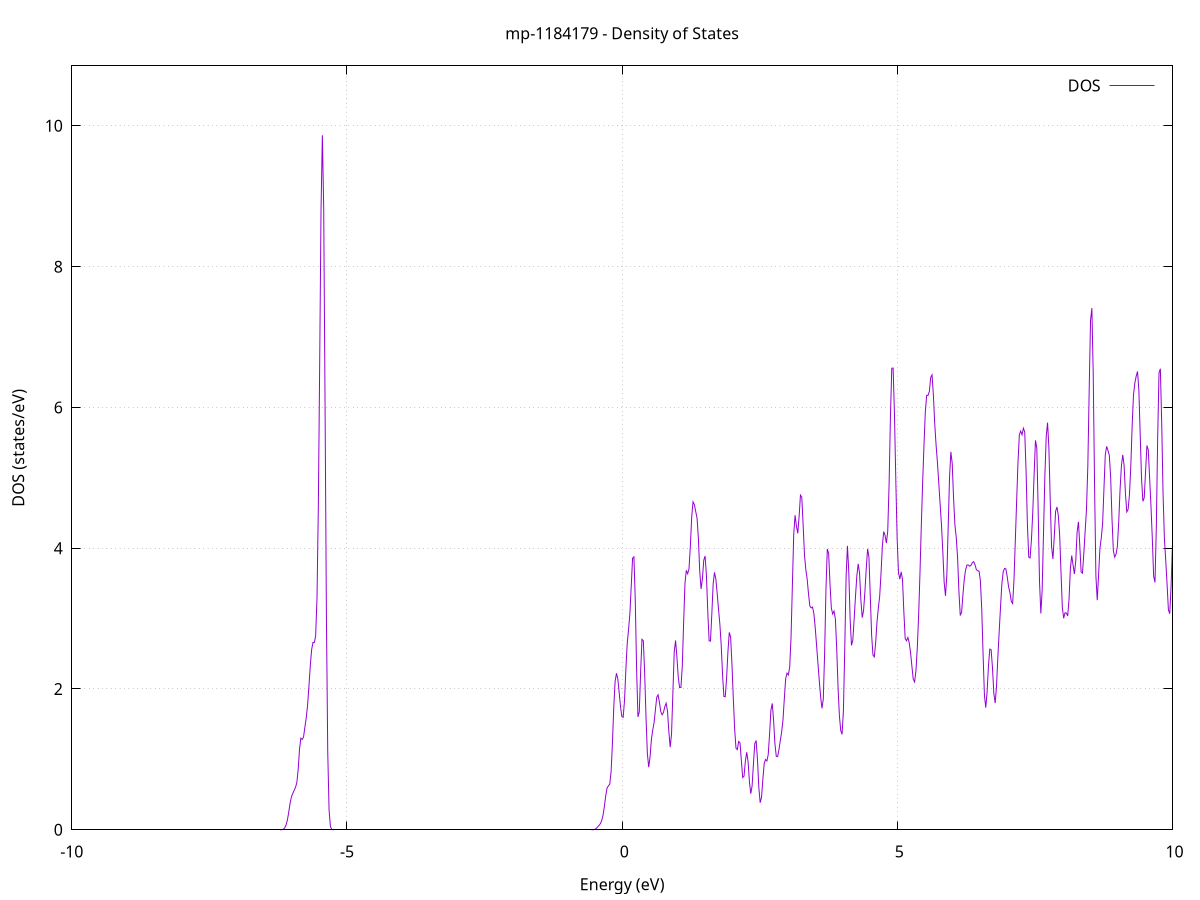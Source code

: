 set title 'mp-1184179 - Density of States'
set xlabel 'Energy (eV)'
set ylabel 'DOS (states/eV)'
set grid
set xrange [-10:10]
set yrange [0:10.852]
set xzeroaxis lt -1
set terminal png size 800,600
set output 'mp-1184179_dos_gnuplot.png'
plot '-' using 1:2 with lines title 'DOS'
-22.821000 0.000000
-22.796600 0.000000
-22.772200 0.000000
-22.747800 0.000000
-22.723400 0.000000
-22.699000 0.000000
-22.674600 0.000000
-22.650200 0.000000
-22.625800 0.000000
-22.601400 0.000000
-22.577000 0.000000
-22.552600 0.000000
-22.528200 0.000000
-22.503800 0.000000
-22.479400 0.000000
-22.455000 0.000000
-22.430600 0.000000
-22.406200 0.000000
-22.381800 0.000000
-22.357400 0.000000
-22.333000 0.000000
-22.308600 0.000000
-22.284200 0.000000
-22.259800 0.000000
-22.235400 0.000000
-22.211000 0.000000
-22.186600 0.000000
-22.162200 0.000000
-22.137800 0.000000
-22.113400 0.000000
-22.089000 0.000000
-22.064500 0.000000
-22.040100 0.000000
-22.015700 0.000000
-21.991300 0.000000
-21.966900 0.000000
-21.942500 0.000000
-21.918100 0.000000
-21.893700 0.000000
-21.869300 0.000000
-21.844900 0.000000
-21.820500 0.000000
-21.796100 0.000000
-21.771700 0.000000
-21.747300 0.000000
-21.722900 0.000000
-21.698500 0.000000
-21.674100 0.000000
-21.649700 0.000000
-21.625300 0.000000
-21.600900 0.000000
-21.576500 0.000000
-21.552100 0.000000
-21.527700 0.000000
-21.503300 0.000000
-21.478900 0.000000
-21.454500 0.000000
-21.430100 0.000000
-21.405700 0.000000
-21.381300 0.000000
-21.356900 0.000000
-21.332500 0.000000
-21.308100 0.000000
-21.283700 0.000000
-21.259300 0.000000
-21.234900 0.000000
-21.210500 0.000000
-21.186100 0.000000
-21.161700 0.000000
-21.137300 0.000000
-21.112900 0.000000
-21.088500 0.000000
-21.064100 0.000000
-21.039700 0.000000
-21.015300 0.000000
-20.990900 0.000000
-20.966500 0.000000
-20.942100 0.000000
-20.917700 0.000000
-20.893300 0.000000
-20.868900 0.000000
-20.844500 0.000000
-20.820100 0.000000
-20.795700 0.000000
-20.771300 0.000000
-20.746900 0.000000
-20.722500 0.000300
-20.698100 0.003900
-20.673700 0.029100
-20.649300 0.146400
-20.624900 0.503700
-20.600500 1.213300
-20.576100 2.161000
-20.551700 3.165900
-20.527300 4.357500
-20.502900 5.949800
-20.478500 7.761200
-20.454100 9.505300
-20.429600 11.156000
-20.405200 12.375500
-20.380800 12.670900
-20.356400 12.934800
-20.332000 15.003800
-20.307600 18.942700
-20.283200 22.406500
-20.258800 23.229900
-20.234400 21.661900
-20.210000 19.707700
-20.185600 18.619100
-20.161200 17.726000
-20.136800 16.217100
-20.112400 14.759000
-20.088000 14.564400
-20.063600 15.829100
-20.039200 17.670700
-20.014800 19.335300
-19.990400 20.644700
-19.966000 21.416700
-19.941600 21.435400
-19.917200 21.100400
-19.892800 21.215400
-19.868400 21.881100
-19.844000 22.118300
-19.819600 20.826000
-19.795200 18.554200
-19.770800 17.103200
-19.746400 16.816000
-19.722000 16.489300
-19.697600 15.618900
-19.673200 14.689600
-19.648800 13.869100
-19.624400 12.805400
-19.600000 11.311900
-19.575600 9.799400
-19.551200 9.186400
-19.526800 10.028200
-19.502400 11.653100
-19.478000 12.559600
-19.453600 11.947400
-19.429200 10.136900
-19.404800 7.506400
-19.380400 4.500100
-19.356000 2.023300
-19.331600 0.648400
-19.307200 0.143500
-19.282800 0.021400
-19.258400 0.002100
-19.234000 0.000100
-19.209600 0.000000
-19.185200 0.000000
-19.160800 0.000000
-19.136400 0.000000
-19.112000 0.000000
-19.087600 0.000000
-19.063200 0.000000
-19.038800 0.000000
-19.014400 0.000000
-18.990000 0.000000
-18.965600 0.000000
-18.941200 0.000000
-18.916800 0.000000
-18.892400 0.000000
-18.868000 0.000000
-18.843600 0.000000
-18.819200 0.000000
-18.794700 0.000000
-18.770300 0.000000
-18.745900 0.000000
-18.721500 0.000000
-18.697100 0.000000
-18.672700 0.000000
-18.648300 0.000000
-18.623900 0.000000
-18.599500 0.000000
-18.575100 0.000000
-18.550700 0.000000
-18.526300 0.000000
-18.501900 0.000000
-18.477500 0.000000
-18.453100 0.000000
-18.428700 0.000000
-18.404300 0.000000
-18.379900 0.000000
-18.355500 0.000000
-18.331100 0.000000
-18.306700 0.000000
-18.282300 0.000000
-18.257900 0.000000
-18.233500 0.000000
-18.209100 0.000000
-18.184700 0.000000
-18.160300 0.000000
-18.135900 0.000000
-18.111500 0.000000
-18.087100 0.000000
-18.062700 0.000000
-18.038300 0.000000
-18.013900 0.000000
-17.989500 0.000000
-17.965100 0.000000
-17.940700 0.000000
-17.916300 0.000000
-17.891900 0.000000
-17.867500 0.000000
-17.843100 0.000000
-17.818700 0.000000
-17.794300 0.000000
-17.769900 0.000000
-17.745500 0.000000
-17.721100 0.000000
-17.696700 0.000000
-17.672300 0.000000
-17.647900 0.000000
-17.623500 0.000000
-17.599100 0.000000
-17.574700 0.000000
-17.550300 0.000000
-17.525900 0.000000
-17.501500 0.000000
-17.477100 0.000000
-17.452700 0.000000
-17.428300 0.000000
-17.403900 0.000000
-17.379500 0.000000
-17.355100 0.000000
-17.330700 0.000000
-17.306300 0.000000
-17.281900 0.000000
-17.257500 0.000000
-17.233100 0.000000
-17.208700 0.000000
-17.184300 0.000000
-17.159800 0.000000
-17.135400 0.000000
-17.111000 0.000000
-17.086600 0.000000
-17.062200 0.000000
-17.037800 0.000000
-17.013400 0.000000
-16.989000 0.000000
-16.964600 0.000000
-16.940200 0.000000
-16.915800 0.000000
-16.891400 0.000000
-16.867000 0.000000
-16.842600 0.000000
-16.818200 0.000000
-16.793800 0.000000
-16.769400 0.000000
-16.745000 0.000000
-16.720600 0.000000
-16.696200 0.000000
-16.671800 0.000000
-16.647400 0.000000
-16.623000 0.000000
-16.598600 0.000000
-16.574200 0.000000
-16.549800 0.000000
-16.525400 0.000000
-16.501000 0.000000
-16.476600 0.000000
-16.452200 0.000000
-16.427800 0.000000
-16.403400 0.000000
-16.379000 0.000000
-16.354600 0.000000
-16.330200 0.000000
-16.305800 0.000000
-16.281400 0.000000
-16.257000 0.000000
-16.232600 0.000000
-16.208200 0.000000
-16.183800 0.000000
-16.159400 0.000000
-16.135000 0.000000
-16.110600 0.000000
-16.086200 0.000000
-16.061800 0.000000
-16.037400 0.000000
-16.013000 0.000000
-15.988600 0.000000
-15.964200 0.000000
-15.939800 0.000000
-15.915400 0.000000
-15.891000 0.000000
-15.866600 0.000000
-15.842200 0.000000
-15.817800 0.000000
-15.793400 0.000000
-15.769000 0.000000
-15.744600 0.000000
-15.720200 0.000000
-15.695800 0.000000
-15.671400 0.000000
-15.647000 0.000000
-15.622600 0.000000
-15.598200 0.000000
-15.573800 0.000000
-15.549400 0.000000
-15.525000 0.000000
-15.500500 0.000000
-15.476100 0.000000
-15.451700 0.000000
-15.427300 0.000000
-15.402900 0.000000
-15.378500 0.000000
-15.354100 0.000000
-15.329700 0.000000
-15.305300 0.000000
-15.280900 0.000000
-15.256500 0.000000
-15.232100 0.000000
-15.207700 0.000000
-15.183300 0.000000
-15.158900 0.000000
-15.134500 0.000000
-15.110100 0.000000
-15.085700 0.000000
-15.061300 0.000000
-15.036900 0.000000
-15.012500 0.000000
-14.988100 0.000000
-14.963700 0.000000
-14.939300 0.000000
-14.914900 0.000000
-14.890500 0.000000
-14.866100 0.000000
-14.841700 0.000000
-14.817300 0.000000
-14.792900 0.000000
-14.768500 0.000000
-14.744100 0.000000
-14.719700 0.000000
-14.695300 0.000000
-14.670900 0.000000
-14.646500 0.000000
-14.622100 0.000000
-14.597700 0.000000
-14.573300 0.000000
-14.548900 0.000000
-14.524500 0.000000
-14.500100 0.000000
-14.475700 0.000000
-14.451300 0.000000
-14.426900 0.000000
-14.402500 0.000000
-14.378100 0.000000
-14.353700 0.000000
-14.329300 0.000000
-14.304900 0.000000
-14.280500 0.000000
-14.256100 0.000000
-14.231700 0.000000
-14.207300 0.000000
-14.182900 0.000000
-14.158500 0.000000
-14.134100 0.000000
-14.109700 0.000000
-14.085300 0.000000
-14.060900 0.000000
-14.036500 0.000000
-14.012100 0.000000
-13.987700 0.000000
-13.963300 0.000000
-13.938900 0.000000
-13.914500 0.000000
-13.890100 0.000000
-13.865600 0.000000
-13.841200 0.000000
-13.816800 0.000000
-13.792400 0.000000
-13.768000 0.000000
-13.743600 0.000000
-13.719200 0.000000
-13.694800 0.000000
-13.670400 0.000000
-13.646000 0.000000
-13.621600 0.000000
-13.597200 0.000000
-13.572800 0.000000
-13.548400 0.000000
-13.524000 0.000000
-13.499600 0.000000
-13.475200 0.000000
-13.450800 0.000000
-13.426400 0.000000
-13.402000 0.000000
-13.377600 0.000000
-13.353200 0.000000
-13.328800 0.000000
-13.304400 0.000000
-13.280000 0.000000
-13.255600 0.000000
-13.231200 0.000000
-13.206800 0.000000
-13.182400 0.000000
-13.158000 0.000000
-13.133600 0.000000
-13.109200 0.000000
-13.084800 0.000000
-13.060400 0.000000
-13.036000 0.000000
-13.011600 0.000000
-12.987200 0.000000
-12.962800 0.000000
-12.938400 0.000000
-12.914000 0.000000
-12.889600 0.000000
-12.865200 0.000000
-12.840800 0.000000
-12.816400 0.000000
-12.792000 0.000000
-12.767600 0.000000
-12.743200 0.000000
-12.718800 0.000000
-12.694400 0.000000
-12.670000 0.000000
-12.645600 0.000000
-12.621200 0.000000
-12.596800 0.000000
-12.572400 0.000000
-12.548000 0.000000
-12.523600 0.000000
-12.499200 0.000000
-12.474800 0.000000
-12.450400 0.000000
-12.426000 0.000000
-12.401600 0.000000
-12.377200 0.000000
-12.352800 0.000000
-12.328400 0.000000
-12.304000 0.000000
-12.279600 0.000000
-12.255200 0.000000
-12.230700 0.000000
-12.206300 0.000000
-12.181900 0.000000
-12.157500 0.000000
-12.133100 0.000000
-12.108700 0.000000
-12.084300 0.000000
-12.059900 0.000000
-12.035500 0.000000
-12.011100 0.000000
-11.986700 0.000000
-11.962300 0.000000
-11.937900 0.000000
-11.913500 0.000000
-11.889100 0.000000
-11.864700 0.000000
-11.840300 0.000000
-11.815900 0.000000
-11.791500 0.000000
-11.767100 0.000000
-11.742700 0.000000
-11.718300 0.000000
-11.693900 0.000000
-11.669500 0.000000
-11.645100 0.000000
-11.620700 0.000000
-11.596300 0.000000
-11.571900 0.000000
-11.547500 0.000000
-11.523100 0.000000
-11.498700 0.000000
-11.474300 0.000000
-11.449900 0.000000
-11.425500 0.000000
-11.401100 0.000000
-11.376700 0.000000
-11.352300 0.000000
-11.327900 0.000000
-11.303500 0.000000
-11.279100 0.000000
-11.254700 0.000000
-11.230300 0.000000
-11.205900 0.000000
-11.181500 0.000000
-11.157100 0.000000
-11.132700 0.000000
-11.108300 0.000000
-11.083900 0.000000
-11.059500 0.000000
-11.035100 0.000000
-11.010700 0.000000
-10.986300 0.000000
-10.961900 0.000000
-10.937500 0.000000
-10.913100 0.000000
-10.888700 0.000000
-10.864300 0.000000
-10.839900 0.000000
-10.815500 0.000000
-10.791100 0.000000
-10.766700 0.000000
-10.742300 0.000000
-10.717900 0.000000
-10.693500 0.000000
-10.669100 0.000000
-10.644700 0.000000
-10.620300 0.000000
-10.595800 0.000000
-10.571400 0.000000
-10.547000 0.000000
-10.522600 0.000000
-10.498200 0.000000
-10.473800 0.000000
-10.449400 0.000000
-10.425000 0.000000
-10.400600 0.000000
-10.376200 0.000000
-10.351800 0.000000
-10.327400 0.000000
-10.303000 0.000000
-10.278600 0.000000
-10.254200 0.000000
-10.229800 0.000000
-10.205400 0.000000
-10.181000 0.000000
-10.156600 0.000000
-10.132200 0.000000
-10.107800 0.000000
-10.083400 0.000000
-10.059000 0.000000
-10.034600 0.000000
-10.010200 0.000000
-9.985800 0.000000
-9.961400 0.000000
-9.937000 0.000000
-9.912600 0.000000
-9.888200 0.000000
-9.863800 0.000000
-9.839400 0.000000
-9.815000 0.000000
-9.790600 0.000000
-9.766200 0.000000
-9.741800 0.000000
-9.717400 0.000000
-9.693000 0.000000
-9.668600 0.000000
-9.644200 0.000000
-9.619800 0.000000
-9.595400 0.000000
-9.571000 0.000000
-9.546600 0.000000
-9.522200 0.000000
-9.497800 0.000000
-9.473400 0.000000
-9.449000 0.000000
-9.424600 0.000000
-9.400200 0.000000
-9.375800 0.000000
-9.351400 0.000000
-9.327000 0.000000
-9.302600 0.000000
-9.278200 0.000000
-9.253800 0.000000
-9.229400 0.000000
-9.205000 0.000000
-9.180600 0.000000
-9.156200 0.000000
-9.131800 0.000000
-9.107400 0.000000
-9.083000 0.000000
-9.058600 0.000000
-9.034200 0.000000
-9.009800 0.000000
-8.985400 0.000000
-8.960900 0.000000
-8.936500 0.000000
-8.912100 0.000000
-8.887700 0.000000
-8.863300 0.000000
-8.838900 0.000000
-8.814500 0.000000
-8.790100 0.000000
-8.765700 0.000000
-8.741300 0.000000
-8.716900 0.000000
-8.692500 0.000000
-8.668100 0.000000
-8.643700 0.000000
-8.619300 0.000000
-8.594900 0.000000
-8.570500 0.000000
-8.546100 0.000000
-8.521700 0.000000
-8.497300 0.000000
-8.472900 0.000000
-8.448500 0.000000
-8.424100 0.000000
-8.399700 0.000000
-8.375300 0.000000
-8.350900 0.000000
-8.326500 0.000000
-8.302100 0.000000
-8.277700 0.000000
-8.253300 0.000000
-8.228900 0.000000
-8.204500 0.000000
-8.180100 0.000000
-8.155700 0.000000
-8.131300 0.000000
-8.106900 0.000000
-8.082500 0.000000
-8.058100 0.000000
-8.033700 0.000000
-8.009300 0.000000
-7.984900 0.000000
-7.960500 0.000000
-7.936100 0.000000
-7.911700 0.000000
-7.887300 0.000000
-7.862900 0.000000
-7.838500 0.000000
-7.814100 0.000000
-7.789700 0.000000
-7.765300 0.000000
-7.740900 0.000000
-7.716500 0.000000
-7.692100 0.000000
-7.667700 0.000000
-7.643300 0.000000
-7.618900 0.000000
-7.594500 0.000000
-7.570100 0.000000
-7.545700 0.000000
-7.521300 0.000000
-7.496900 0.000000
-7.472500 0.000000
-7.448100 0.000000
-7.423700 0.000000
-7.399300 0.000000
-7.374900 0.000000
-7.350500 0.000000
-7.326000 0.000000
-7.301600 0.000000
-7.277200 0.000000
-7.252800 0.000000
-7.228400 0.000000
-7.204000 0.000000
-7.179600 0.000000
-7.155200 0.000000
-7.130800 0.000000
-7.106400 0.000000
-7.082000 0.000000
-7.057600 0.000000
-7.033200 0.000000
-7.008800 0.000000
-6.984400 0.000000
-6.960000 0.000000
-6.935600 0.000000
-6.911200 0.000000
-6.886800 0.000000
-6.862400 0.000000
-6.838000 0.000000
-6.813600 0.000000
-6.789200 0.000000
-6.764800 0.000000
-6.740400 0.000000
-6.716000 0.000000
-6.691600 0.000000
-6.667200 0.000000
-6.642800 0.000000
-6.618400 0.000000
-6.594000 0.000000
-6.569600 0.000000
-6.545200 0.000000
-6.520800 0.000000
-6.496400 0.000000
-6.472000 0.000000
-6.447600 0.000000
-6.423200 0.000000
-6.398800 0.000000
-6.374400 0.000000
-6.350000 0.000000
-6.325600 0.000000
-6.301200 0.000000
-6.276800 0.000000
-6.252400 0.000000
-6.228000 0.000000
-6.203600 0.000300
-6.179200 0.001900
-6.154800 0.008800
-6.130400 0.028300
-6.106000 0.069200
-6.081600 0.142300
-6.057200 0.254700
-6.032800 0.380400
-6.008400 0.469400
-5.984000 0.517200
-5.959600 0.560800
-5.935200 0.603400
-5.910800 0.669100
-5.886400 0.859900
-5.862000 1.146700
-5.837600 1.301100
-5.813200 1.282300
-5.788800 1.319100
-5.764400 1.458300
-5.740000 1.591200
-5.715600 1.770000
-5.691100 2.040600
-5.666700 2.328300
-5.642300 2.556200
-5.617900 2.660500
-5.593500 2.660100
-5.569100 2.754500
-5.544700 3.290400
-5.520300 4.576200
-5.495900 6.612000
-5.471500 8.789800
-5.447100 9.865800
-5.422700 8.830400
-5.398300 6.052800
-5.373900 3.068000
-5.349500 1.111100
-5.325100 0.278500
-5.300700 0.047100
-5.276300 0.005300
-5.251900 0.000400
-5.227500 0.000000
-5.203100 0.000000
-5.178700 0.000000
-5.154300 0.000000
-5.129900 0.000000
-5.105500 0.000000
-5.081100 0.000000
-5.056700 0.000000
-5.032300 0.000000
-5.007900 0.000000
-4.983500 0.000000
-4.959100 0.000000
-4.934700 0.000000
-4.910300 0.000000
-4.885900 0.000000
-4.861500 0.000000
-4.837100 0.000000
-4.812700 0.000000
-4.788300 0.000000
-4.763900 0.000000
-4.739500 0.000000
-4.715100 0.000000
-4.690700 0.000000
-4.666300 0.000000
-4.641900 0.000000
-4.617500 0.000000
-4.593100 0.000000
-4.568700 0.000000
-4.544300 0.000000
-4.519900 0.000000
-4.495500 0.000000
-4.471100 0.000000
-4.446700 0.000000
-4.422300 0.000000
-4.397900 0.000000
-4.373500 0.000000
-4.349100 0.000000
-4.324700 0.000000
-4.300300 0.000000
-4.275900 0.000000
-4.251500 0.000000
-4.227100 0.000000
-4.202700 0.000000
-4.178300 0.000000
-4.153900 0.000000
-4.129500 0.000000
-4.105100 0.000000
-4.080700 0.000000
-4.056200 0.000000
-4.031800 0.000000
-4.007400 0.000000
-3.983000 0.000000
-3.958600 0.000000
-3.934200 0.000000
-3.909800 0.000000
-3.885400 0.000000
-3.861000 0.000000
-3.836600 0.000000
-3.812200 0.000000
-3.787800 0.000000
-3.763400 0.000000
-3.739000 0.000000
-3.714600 0.000000
-3.690200 0.000000
-3.665800 0.000000
-3.641400 0.000000
-3.617000 0.000000
-3.592600 0.000000
-3.568200 0.000000
-3.543800 0.000000
-3.519400 0.000000
-3.495000 0.000000
-3.470600 0.000000
-3.446200 0.000000
-3.421800 0.000000
-3.397400 0.000000
-3.373000 0.000000
-3.348600 0.000000
-3.324200 0.000000
-3.299800 0.000000
-3.275400 0.000000
-3.251000 0.000000
-3.226600 0.000000
-3.202200 0.000000
-3.177800 0.000000
-3.153400 0.000000
-3.129000 0.000000
-3.104600 0.000000
-3.080200 0.000000
-3.055800 0.000000
-3.031400 0.000000
-3.007000 0.000000
-2.982600 0.000000
-2.958200 0.000000
-2.933800 0.000000
-2.909400 0.000000
-2.885000 0.000000
-2.860600 0.000000
-2.836200 0.000000
-2.811800 0.000000
-2.787400 0.000000
-2.763000 0.000000
-2.738600 0.000000
-2.714200 0.000000
-2.689800 0.000000
-2.665400 0.000000
-2.641000 0.000000
-2.616600 0.000000
-2.592200 0.000000
-2.567800 0.000000
-2.543400 0.000000
-2.519000 0.000000
-2.494600 0.000000
-2.470200 0.000000
-2.445800 0.000000
-2.421400 0.000000
-2.396900 0.000000
-2.372500 0.000000
-2.348100 0.000000
-2.323700 0.000000
-2.299300 0.000000
-2.274900 0.000000
-2.250500 0.000000
-2.226100 0.000000
-2.201700 0.000000
-2.177300 0.000000
-2.152900 0.000000
-2.128500 0.000000
-2.104100 0.000000
-2.079700 0.000000
-2.055300 0.000000
-2.030900 0.000000
-2.006500 0.000000
-1.982100 0.000000
-1.957700 0.000000
-1.933300 0.000000
-1.908900 0.000000
-1.884500 0.000000
-1.860100 0.000000
-1.835700 0.000000
-1.811300 0.000000
-1.786900 0.000000
-1.762500 0.000000
-1.738100 0.000000
-1.713700 0.000000
-1.689300 0.000000
-1.664900 0.000000
-1.640500 0.000000
-1.616100 0.000000
-1.591700 0.000000
-1.567300 0.000000
-1.542900 0.000000
-1.518500 0.000000
-1.494100 0.000000
-1.469700 0.000000
-1.445300 0.000000
-1.420900 0.000000
-1.396500 0.000000
-1.372100 0.000000
-1.347700 0.000000
-1.323300 0.000000
-1.298900 0.000000
-1.274500 0.000000
-1.250100 0.000000
-1.225700 0.000000
-1.201300 0.000000
-1.176900 0.000000
-1.152500 0.000000
-1.128100 0.000000
-1.103700 0.000000
-1.079300 0.000000
-1.054900 0.000000
-1.030500 0.000000
-1.006100 0.000000
-0.981700 0.000000
-0.957300 0.000000
-0.932900 0.000000
-0.908500 0.000000
-0.884100 0.000000
-0.859700 0.000000
-0.835300 0.000000
-0.810900 0.000000
-0.786500 0.000000
-0.762000 0.000000
-0.737600 0.000000
-0.713200 0.000000
-0.688800 0.000000
-0.664400 0.000000
-0.640000 0.000000
-0.615600 0.000000
-0.591200 0.000000
-0.566800 0.000000
-0.542400 0.000200
-0.518000 0.001500
-0.493600 0.006900
-0.469200 0.020600
-0.444800 0.041400
-0.420400 0.062100
-0.396000 0.086300
-0.371600 0.129900
-0.347200 0.207400
-0.322800 0.330800
-0.298400 0.481700
-0.274000 0.592800
-0.249600 0.623300
-0.225200 0.649100
-0.200800 0.825100
-0.176400 1.230500
-0.152000 1.741400
-0.127600 2.110400
-0.103200 2.223100
-0.078800 2.142700
-0.054400 1.954400
-0.030000 1.751800
-0.005600 1.609100
0.018800 1.598700
0.043200 1.839400
0.067600 2.278600
0.092000 2.645800
0.116400 2.844800
0.140800 3.072200
0.165200 3.462700
0.189600 3.857000
0.214000 3.877300
0.238400 3.264400
0.262800 2.278900
0.287200 1.603000
0.311600 1.675700
0.336000 2.246000
0.360400 2.706200
0.384800 2.685400
0.409200 2.225900
0.433600 1.600000
0.458000 1.087500
0.482400 0.889800
0.506800 1.033400
0.531200 1.280700
0.555600 1.417200
0.580000 1.521000
0.604400 1.705200
0.628800 1.883100
0.653200 1.917400
0.677600 1.807400
0.702000 1.679500
0.726400 1.632700
0.750800 1.667500
0.775200 1.748600
0.799600 1.797600
0.824000 1.686900
0.848400 1.396100
0.872900 1.173700
0.897300 1.357900
0.921700 1.942500
0.946100 2.520000
0.970500 2.689400
0.994900 2.458400
1.019300 2.171900
1.043700 2.020500
1.068100 2.022000
1.092500 2.320700
1.116900 2.933900
1.141300 3.497900
1.165700 3.685800
1.190100 3.637800
1.214500 3.703800
1.238900 4.023300
1.263300 4.437500
1.287700 4.658600
1.312100 4.619800
1.336500 4.522000
1.360900 4.429100
1.385300 4.140200
1.409700 3.672300
1.434100 3.421300
1.458500 3.565700
1.482900 3.829900
1.507300 3.889500
1.531700 3.607400
1.556100 3.091800
1.580500 2.684400
1.604900 2.680200
1.629300 3.061200
1.653700 3.492500
1.678100 3.656700
1.702500 3.561900
1.726900 3.357200
1.751300 3.132100
1.775700 2.919700
1.800100 2.620700
1.824500 2.204100
1.848900 1.894000
1.873300 1.889200
1.897700 2.152100
1.922100 2.528600
1.946500 2.803600
1.970900 2.738900
1.995300 2.351400
2.019700 1.868700
2.044100 1.433700
2.068500 1.158700
2.092900 1.138500
2.117300 1.255200
2.141700 1.235100
2.166100 0.984100
2.190500 0.741200
2.214900 0.762300
2.239300 0.977500
2.263700 1.101400
2.288100 0.968700
2.312500 0.685000
2.336900 0.512400
2.361300 0.622300
2.385700 0.937700
2.410100 1.224800
2.434500 1.267700
2.458900 0.998900
2.483300 0.605100
2.507800 0.384500
2.532200 0.459100
2.556600 0.715500
2.581000 0.938600
2.605400 0.998500
2.629800 0.977200
2.654200 1.068200
2.678600 1.355600
2.703000 1.697300
2.727400 1.795600
2.751800 1.550700
2.776200 1.219200
2.800600 1.043400
2.825000 1.040200
2.849400 1.139200
2.873800 1.268600
2.898200 1.389100
2.922600 1.562500
2.947000 1.863500
2.971400 2.146900
2.995800 2.224700
3.020200 2.199400
3.044600 2.313100
3.069000 2.740500
3.093400 3.479900
3.117800 4.198900
3.142200 4.469500
3.166600 4.312800
3.191000 4.211800
3.215400 4.449300
3.239800 4.754100
3.264200 4.724800
3.288600 4.329600
3.313000 3.904400
3.337400 3.694500
3.361800 3.562900
3.386200 3.351300
3.410600 3.177900
3.435000 3.151900
3.459400 3.162900
3.483800 3.073800
3.508200 2.872500
3.532600 2.623800
3.557000 2.370500
3.581400 2.125100
3.605800 1.894100
3.630200 1.725700
3.654600 1.855100
3.679000 2.503800
3.703400 3.417100
3.727800 3.989100
3.752200 3.925300
3.776600 3.498700
3.801000 3.150100
3.825400 3.065900
3.849800 3.106400
3.874200 2.996100
3.898600 2.578400
3.923000 2.021400
3.947400 1.619700
3.971800 1.409400
3.996200 1.357400
4.020600 1.693000
4.045000 2.579900
4.069400 3.601700
4.093800 4.032900
4.118200 3.659700
4.142700 2.990000
4.167100 2.619700
4.191500 2.694200
4.215900 2.997300
4.240300 3.320400
4.264700 3.609500
4.289100 3.777400
4.313500 3.646400
4.337900 3.262700
4.362300 3.014300
4.386700 3.114800
4.411100 3.382400
4.435500 3.710100
4.459900 3.991000
4.484300 3.873000
4.508700 3.320200
4.533100 2.764900
4.557500 2.481700
4.581900 2.456100
4.606300 2.655200
4.630700 2.952100
4.655100 3.149700
4.679500 3.316800
4.703900 3.643300
4.728300 4.032700
4.752700 4.236900
4.777100 4.183500
4.801500 4.072700
4.825900 4.244100
4.850300 4.901500
4.874700 5.857300
4.899100 6.556200
4.923500 6.559400
4.947900 5.915300
4.972300 4.977200
4.996700 4.138600
5.021100 3.653300
5.045500 3.560000
5.069900 3.664700
5.094300 3.554000
5.118700 3.094100
5.143100 2.714800
5.167500 2.684200
5.191900 2.732000
5.216300 2.657300
5.240700 2.514900
5.265100 2.321700
5.289500 2.139200
5.313900 2.101000
5.338300 2.256300
5.362700 2.582200
5.387100 3.042800
5.411500 3.641800
5.435900 4.322800
5.460300 4.935800
5.484700 5.471800
5.509100 5.938400
5.533500 6.171100
5.557900 6.170700
5.582300 6.228400
5.606700 6.426300
5.631100 6.462200
5.655500 6.169700
5.679900 5.766000
5.704300 5.466600
5.728700 5.220400
5.753100 4.925900
5.777600 4.627500
5.802000 4.338000
5.826400 3.954900
5.850800 3.517900
5.875200 3.322800
5.899600 3.614400
5.924000 4.291500
5.948400 5.000700
5.972800 5.368700
5.997200 5.205600
6.021600 4.717900
6.046000 4.336400
6.070400 4.156000
6.094800 3.870700
6.119200 3.385800
6.143600 3.044200
6.168000 3.089200
6.192400 3.342900
6.216800 3.560800
6.241200 3.695400
6.265600 3.761000
6.290000 3.761800
6.314400 3.743500
6.338800 3.757800
6.363200 3.794900
6.387600 3.809200
6.412000 3.763400
6.436400 3.695800
6.460800 3.679500
6.485200 3.674100
6.509600 3.536400
6.534000 3.133600
6.558400 2.487700
6.582800 1.909900
6.607200 1.734900
6.631600 1.961400
6.656000 2.326600
6.680400 2.566500
6.704800 2.557300
6.729200 2.297300
6.753600 1.938700
6.778000 1.799800
6.802400 2.041400
6.826800 2.454000
6.851200 2.819900
6.875600 3.170500
6.900000 3.498900
6.924400 3.669600
6.948800 3.712600
6.973200 3.706100
6.997600 3.591600
7.022000 3.449800
7.046400 3.368700
7.070800 3.245100
7.095200 3.214300
7.119600 3.543600
7.144000 4.109200
7.168400 4.677400
7.192800 5.224200
7.217200 5.610500
7.241600 5.663600
7.266000 5.611400
7.290400 5.705000
7.314800 5.653200
7.339200 5.107200
7.363600 4.336800
7.388000 3.873400
7.412500 3.861300
7.436900 4.119300
7.461300 4.514100
7.485700 5.053400
7.510100 5.532100
7.534500 5.422800
7.558900 4.562200
7.583300 3.534200
7.607700 3.073400
7.632100 3.410900
7.656500 4.225400
7.680900 5.025800
7.705300 5.584100
7.729700 5.783900
7.754100 5.430400
7.778500 4.676600
7.802900 4.020100
7.827300 3.847600
7.851700 4.165600
7.876100 4.525100
7.900500 4.585200
7.924900 4.467400
7.949300 4.193300
7.973700 3.667500
7.998100 3.160400
8.022500 3.004500
8.046900 3.083500
8.071300 3.078500
8.095700 3.038000
8.120100 3.275200
8.144500 3.707500
8.168900 3.896400
8.193300 3.759100
8.217700 3.633700
8.242100 3.818000
8.266500 4.227900
8.290900 4.375000
8.315300 4.041800
8.339700 3.662400
8.364100 3.645200
8.388500 3.920800
8.412900 4.237400
8.437300 4.555400
8.461700 5.172600
8.486100 6.238200
8.510500 7.233900
8.534900 7.411300
8.559300 6.490700
8.583700 4.906300
8.608100 3.609500
8.632500 3.262100
8.656900 3.618300
8.681300 3.997000
8.705700 4.142800
8.730100 4.349300
8.754500 4.845900
8.778900 5.325800
8.803300 5.446000
8.827700 5.388600
8.852100 5.319500
8.876500 5.005500
8.900900 4.415200
8.925300 3.964900
8.949700 3.873200
8.974100 3.915000
8.998500 4.026300
9.022900 4.376000
9.047300 4.834000
9.071800 5.170000
9.096200 5.326300
9.120600 5.178200
9.145000 4.776900
9.169400 4.514900
9.193800 4.552800
9.218200 4.764500
9.242600 5.171400
9.267000 5.742000
9.291400 6.179500
9.315800 6.346500
9.340200 6.443500
9.364600 6.510600
9.389000 6.243500
9.413400 5.604700
9.437800 4.982900
9.462200 4.665300
9.486600 4.717500
9.511000 5.094800
9.535400 5.459400
9.559800 5.396900
9.584200 5.003600
9.608600 4.603400
9.633000 4.142200
9.657400 3.603600
9.681800 3.514400
9.706200 4.302300
9.730600 5.570300
9.755000 6.491700
9.779400 6.549600
9.803800 5.786400
9.828200 4.784600
9.852600 4.143300
9.877000 3.828600
9.901400 3.486600
9.925800 3.123500
9.950200 3.069500
9.974600 3.470200
9.999000 4.043700
10.023400 4.320300
10.047800 4.058500
10.072200 3.482800
10.096600 3.035000
10.121000 2.865800
10.145400 2.824000
10.169800 2.771700
10.194200 2.636700
10.218600 2.449000
10.243000 2.397200
10.267400 2.671800
10.291800 3.274900
10.316200 3.898600
10.340600 4.156500
10.365000 4.084800
10.389400 4.112700
10.413800 4.476700
10.438200 4.867200
10.462600 4.840200
10.487000 4.457400
10.511400 4.122700
10.535800 4.056500
10.560200 4.211200
10.584600 4.326400
10.609000 4.155700
10.633400 3.725000
10.657800 3.237300
10.682200 2.905300
10.706700 2.825000
10.731100 2.932800
10.755500 3.099900
10.779900 3.218000
10.804300 3.247100
10.828700 3.211300
10.853100 3.099300
10.877500 2.892300
10.901900 2.694100
10.926300 2.762400
10.950700 3.349300
10.975100 4.220100
10.999500 4.706300
11.023900 4.620300
11.048300 4.421700
11.072700 4.436900
11.097100 4.594300
11.121500 4.675700
11.145900 4.564600
11.170300 4.430900
11.194700 4.572300
11.219100 4.894300
11.243500 4.826500
11.267900 4.166600
11.292300 3.453600
11.316700 3.179900
11.341100 3.352500
11.365500 3.687400
11.389900 3.732600
11.414300 3.227500
11.438700 2.430000
11.463100 1.890200
11.487500 1.918800
11.511900 2.276300
11.536300 2.512300
11.560700 2.470000
11.585100 2.257000
11.609500 1.980200
11.633900 1.716400
11.658300 1.567800
11.682700 1.627500
11.707100 1.874900
11.731500 2.145100
11.755900 2.240800
11.780300 2.025500
11.804700 1.534100
11.829100 1.034800
11.853500 0.815700
11.877900 0.956600
11.902300 1.277600
11.926700 1.463000
11.951100 1.426300
11.975500 1.371000
11.999900 1.439100
12.024300 1.611400
12.048700 1.778700
12.073100 1.835200
12.097500 1.823000
12.121900 1.839700
12.146300 1.871700
12.170700 1.842100
12.195100 1.731700
12.219500 1.612200
12.243900 1.510100
12.268300 1.366000
12.292700 1.292700
12.317100 1.562300
12.341600 2.117600
12.366000 2.469200
12.390400 2.306200
12.414800 1.917600
12.439200 1.750100
12.463600 1.764200
12.488000 1.710700
12.512400 1.682600
12.536800 1.847100
12.561200 2.123700
12.585600 2.356100
12.610000 2.531200
12.634400 2.725800
12.658800 2.855300
12.683200 2.787000
12.707600 2.644900
12.732000 2.642000
12.756400 2.705900
12.780800 2.579600
12.805200 2.321100
12.829600 2.297200
12.854000 2.541000
12.878400 2.671000
12.902800 2.487300
12.927200 2.190600
12.951600 2.089500
12.976000 2.262500
13.000400 2.552600
13.024800 2.806900
13.049200 2.910900
13.073600 2.677500
13.098000 2.128300
13.122400 1.746900
13.146800 1.886000
13.171200 2.196700
13.195600 2.159000
13.220000 1.869500
13.244400 1.727900
13.268800 1.731500
13.293200 1.671100
13.317600 1.575300
13.342000 1.578500
13.366400 1.634400
13.390800 1.565500
13.415200 1.327800
13.439600 1.110900
13.464000 1.123100
13.488400 1.320500
13.512800 1.479800
13.537200 1.513800
13.561600 1.566600
13.586000 1.783400
13.610400 2.111500
13.634800 2.418100
13.659200 2.613300
13.683600 2.544900
13.708000 2.134400
13.732400 1.647800
13.756800 1.569200
13.781200 2.127200
13.805600 3.004000
13.830000 3.732900
13.854400 4.148600
13.878800 4.268800
13.903200 4.169200
13.927600 3.965200
13.952000 3.704300
13.976500 3.461200
14.000900 3.388800
14.025300 3.512500
14.049700 3.705400
14.074100 3.871500
14.098500 3.912200
14.122900 3.724300
14.147300 3.409600
14.171700 3.184900
14.196100 3.080400
14.220500 2.989200
14.244900 2.892900
14.269300 2.843000
14.293700 2.883100
14.318100 3.036900
14.342500 3.283400
14.366900 3.537500
14.391300 3.677000
14.415700 3.729000
14.440100 3.911600
14.464500 4.432500
14.488900 5.327000
14.513300 6.151400
14.537700 6.225800
14.562100 5.578700
14.586500 4.878100
14.610900 4.424800
14.635300 3.999600
14.659700 3.528000
14.684100 3.230100
14.708500 3.185600
14.732900 3.178500
14.757300 3.036200
14.781700 2.833600
14.806100 2.639700
14.830500 2.562000
14.854900 2.831500
14.879300 3.320800
14.903700 3.587500
14.928100 3.548200
14.952500 3.383400
14.976900 3.039700
15.001300 2.460300
15.025700 1.874700
15.050100 1.520700
15.074500 1.408700
15.098900 1.473000
15.123300 1.829500
15.147700 2.694400
15.172100 4.039000
15.196500 5.372600
15.220900 5.930200
15.245300 5.451200
15.269700 4.539700
15.294100 3.812300
15.318500 3.308900
15.342900 2.945800
15.367300 2.806700
15.391700 3.018400
15.416100 3.498600
15.440500 3.750500
15.464900 3.327200
15.489300 2.493500
15.513700 1.935100
15.538100 1.914600
15.562500 2.227700
15.586900 2.600100
15.611400 2.789000
15.635800 2.723200
15.660200 2.467000
15.684600 2.060400
15.709000 1.627200
15.733400 1.341400
15.757800 1.232800
15.782200 1.231200
15.806600 1.280600
15.831000 1.337300
15.855400 1.413700
15.879800 1.557300
15.904200 1.789700
15.928600 2.174000
15.953000 2.768900
15.977400 3.421000
16.001800 3.840400
16.026200 3.889700
16.050600 3.568500
16.075000 2.914700
16.099400 2.125100
16.123800 1.504800
16.148200 1.246700
16.172600 1.383900
16.197000 1.798600
16.221400 2.275000
16.245800 2.613400
16.270200 2.748900
16.294600 2.799900
16.319000 2.937200
16.343400 3.257300
16.367800 3.642100
16.392200 3.751400
16.416600 3.438800
16.441000 2.960800
16.465400 2.625900
16.489800 2.491100
16.514200 2.472600
16.538600 2.572800
16.563000 2.782500
16.587400 2.982300
16.611800 3.084600
16.636200 3.075600
16.660600 3.003500
16.685000 2.967900
16.709400 3.072900
16.733800 3.412700
16.758200 3.886500
16.782600 4.124800
16.807000 4.041700
16.831400 3.955700
16.855800 3.971200
16.880200 3.978900
16.904600 3.901700
16.929000 3.702800
16.953400 3.508700
16.977800 3.374400
17.002200 3.148500
17.026600 2.876200
17.051000 2.741100
17.075400 2.631500
17.099800 2.322200
17.124200 1.961000
17.148600 1.920400
17.173000 2.203000
17.197400 2.382700
17.221800 2.217400
17.246300 1.923300
17.270700 1.759900
17.295100 1.767200
17.319500 1.892000
17.343900 2.061700
17.368300 2.187600
17.392700 2.297100
17.417100 2.530200
17.441500 2.945100
17.465900 3.341900
17.490300 3.289300
17.514700 2.713900
17.539100 2.180900
17.563500 2.096300
17.587900 2.234600
17.612300 2.432700
17.636700 2.949000
17.661100 3.784000
17.685500 4.466200
17.709900 4.704200
17.734300 4.590400
17.758700 4.226200
17.783100 3.757600
17.807500 3.567600
17.831900 3.817200
17.856300 4.107500
17.880700 3.988800
17.905100 3.511900
17.929500 3.144100
17.953900 3.231800
17.978300 3.627000
18.002700 3.944500
18.027100 4.040000
18.051500 4.051900
18.075900 4.088000
18.100300 4.150700
18.124700 4.296500
18.149100 4.451600
18.173500 4.259000
18.197900 3.624600
18.222300 3.072800
18.246700 3.084100
18.271100 3.465600
18.295500 3.673400
18.319900 3.470100
18.344300 3.095700
18.368700 2.832900
18.393100 2.680200
18.417500 2.574800
18.441900 2.676200
18.466300 3.158800
18.490700 3.822800
18.515100 4.248200
18.539500 4.199000
18.563900 3.721200
18.588300 3.069000
18.612700 2.581800
18.637100 2.484000
18.661500 2.745700
18.685900 3.106500
18.710300 3.248000
18.734700 3.110300
18.759100 2.940100
18.783500 2.934600
18.807900 3.066300
18.832300 3.215600
18.856700 3.317000
18.881200 3.294800
18.905600 3.007500
18.930000 2.454700
18.954400 1.884300
18.978800 1.573800
19.003200 1.590600
19.027600 1.817500
19.052000 2.112200
19.076400 2.342400
19.100800 2.473100
19.125200 2.650200
19.149600 2.998100
19.174000 3.363500
19.198400 3.423800
19.222800 3.112400
19.247200 2.765600
19.271600 2.653900
19.296000 2.721300
19.320400 2.896200
19.344800 3.194600
19.369200 3.527600
19.393600 3.763000
19.418000 3.937000
19.442400 4.118000
19.466800 4.165400
19.491200 3.954400
19.515600 3.649900
19.540000 3.521600
19.564400 3.715800
19.588800 4.091700
19.613200 4.255400
19.637600 4.004600
19.662000 3.513000
19.686400 3.020600
19.710800 2.643900
19.735200 2.526400
19.759600 2.818700
19.784000 3.267500
19.808400 3.320600
19.832800 2.936000
19.857200 2.696700
19.881600 2.963900
19.906000 3.503800
19.930400 3.914500
19.954800 3.918400
19.979200 3.516200
20.003600 3.102800
20.028000 3.057200
20.052400 3.240900
20.076800 3.277400
20.101200 3.130900
20.125600 2.998500
20.150000 2.890400
20.174400 2.753600
20.198800 2.850500
20.223200 3.502800
20.247600 4.387400
20.272000 4.744400
20.296400 4.436000
20.320800 4.081700
20.345200 4.131700
20.369600 4.317700
20.394000 4.097500
20.418400 3.503700
20.442800 3.319700
20.467200 4.176300
20.491600 5.566100
20.516000 6.288000
20.540500 5.943800
20.564900 5.147100
20.589300 4.385600
20.613700 3.657800
20.638100 2.995900
20.662500 2.683800
20.686900 2.904700
20.711300 3.329900
20.735700 3.408600
20.760100 3.122200
20.784500 2.916900
20.808900 3.088400
20.833300 3.640200
20.857700 4.342300
20.882100 4.746400
20.906500 4.526700
20.930900 3.837000
20.955300 3.138800
20.979700 2.898600
21.004100 3.306000
21.028500 4.024800
21.052900 4.453000
21.077300 4.387100
21.101700 4.201500
21.126100 4.293400
21.150500 4.685500
21.174900 5.183200
21.199300 5.535800
21.223700 5.515300
21.248100 5.034300
21.272500 4.226400
21.296900 3.452800
21.321300 2.989400
21.345700 2.775700
21.370100 2.636200
21.394500 2.510000
21.418900 2.527000
21.443300 2.901000
21.467700 3.439900
21.492100 3.526900
21.516500 3.001700
21.540900 2.465600
21.565300 2.445700
21.589700 2.760500
21.614100 2.851100
21.638500 2.581700
21.662900 2.421400
21.687300 2.672400
21.711700 3.037300
21.736100 3.131100
21.760500 2.950300
21.784900 2.778600
21.809300 2.897800
21.833700 3.353000
21.858100 3.867600
21.882500 4.220300
21.906900 4.533800
21.931300 4.851600
21.955700 5.013300
21.980100 5.005900
22.004500 4.941300
22.028900 4.837000
22.053300 4.559000
22.077700 4.036100
22.102100 3.566900
22.126500 3.573200
22.150900 4.002100
22.175400 4.369700
22.199800 4.371700
22.224200 4.092900
22.248600 3.709900
22.273000 3.193600
22.297400 2.493200
22.321800 1.865300
22.346200 1.629300
22.370600 1.794200
22.395000 2.119100
22.419400 2.349500
22.443800 2.433700
22.468200 2.554100
22.492600 2.824100
22.517000 3.090700
22.541400 3.185900
22.565800 3.207600
22.590200 3.306900
22.614600 3.376800
22.639000 3.277100
22.663400 3.126800
22.687800 3.075500
22.712200 3.091500
22.736600 3.111400
22.761000 3.090200
22.785400 3.029600
22.809800 3.028000
22.834200 3.125900
22.858600 3.295800
22.883000 3.466900
22.907400 3.518300
22.931800 3.394600
22.956200 3.031500
22.980600 2.488800
23.005000 2.225400
23.029400 2.623100
23.053800 3.321500
23.078200 3.605700
23.102600 3.304500
23.127000 2.816300
23.151400 2.473800
23.175800 2.244700
23.200200 1.968300
23.224600 1.664700
23.249000 1.435000
23.273400 1.261700
23.297800 1.165600
23.322200 1.292800
23.346600 1.587300
23.371000 1.693800
23.395400 1.497700
23.419800 1.308100
23.444200 1.238100
23.468600 1.052900
23.493000 0.704600
23.517400 0.380000
23.541800 0.175700
23.566200 0.092100
23.590600 0.155100
23.615000 0.410900
23.639400 0.784300
23.663800 1.015300
23.688200 0.953300
23.712600 0.786400
23.737000 0.729900
23.761400 0.705900
23.785800 0.550300
23.810300 0.303300
23.834700 0.112800
23.859100 0.027600
23.883500 0.004400
23.907900 0.000400
23.932300 0.000000
23.956700 0.000000
23.981100 0.000000
24.005500 0.000000
24.029900 0.000000
24.054300 0.000000
24.078700 0.000000
24.103100 0.000000
24.127500 0.000000
24.151900 0.000000
24.176300 0.000000
24.200700 0.000000
24.225100 0.000000
24.249500 0.000000
24.273900 0.000000
24.298300 0.000000
24.322700 0.000000
24.347100 0.000000
24.371500 0.000000
24.395900 0.000000
24.420300 0.000000
24.444700 0.000000
24.469100 0.000000
24.493500 0.000000
24.517900 0.000000
24.542300 0.000000
24.566700 0.000000
24.591100 0.000000
24.615500 0.000000
24.639900 0.000000
24.664300 0.000000
24.688700 0.000000
24.713100 0.000000
24.737500 0.000000
24.761900 0.000000
24.786300 0.000000
24.810700 0.000000
24.835100 0.000000
24.859500 0.000000
24.883900 0.000000
24.908300 0.000000
24.932700 0.000000
24.957100 0.000000
24.981500 0.000000
25.005900 0.000000
25.030300 0.000000
25.054700 0.000000
25.079100 0.000000
25.103500 0.000000
25.127900 0.000000
25.152300 0.000000
25.176700 0.000000
25.201100 0.000000
25.225500 0.000000
25.249900 0.000000
25.274300 0.000000
25.298700 0.000000
25.323100 0.000000
25.347500 0.000000
25.371900 0.000000
25.396300 0.000000
25.420700 0.000000
25.445200 0.000000
25.469600 0.000000
25.494000 0.000000
25.518400 0.000000
25.542800 0.000000
25.567200 0.000000
25.591600 0.000000
25.616000 0.000000
25.640400 0.000000
25.664800 0.000000
25.689200 0.000000
25.713600 0.000000
25.738000 0.000000
25.762400 0.000000
25.786800 0.000000
25.811200 0.000000
25.835600 0.000000
25.860000 0.000000
25.884400 0.000000
25.908800 0.000000
25.933200 0.000000
25.957600 0.000000
25.982000 0.000000
e

